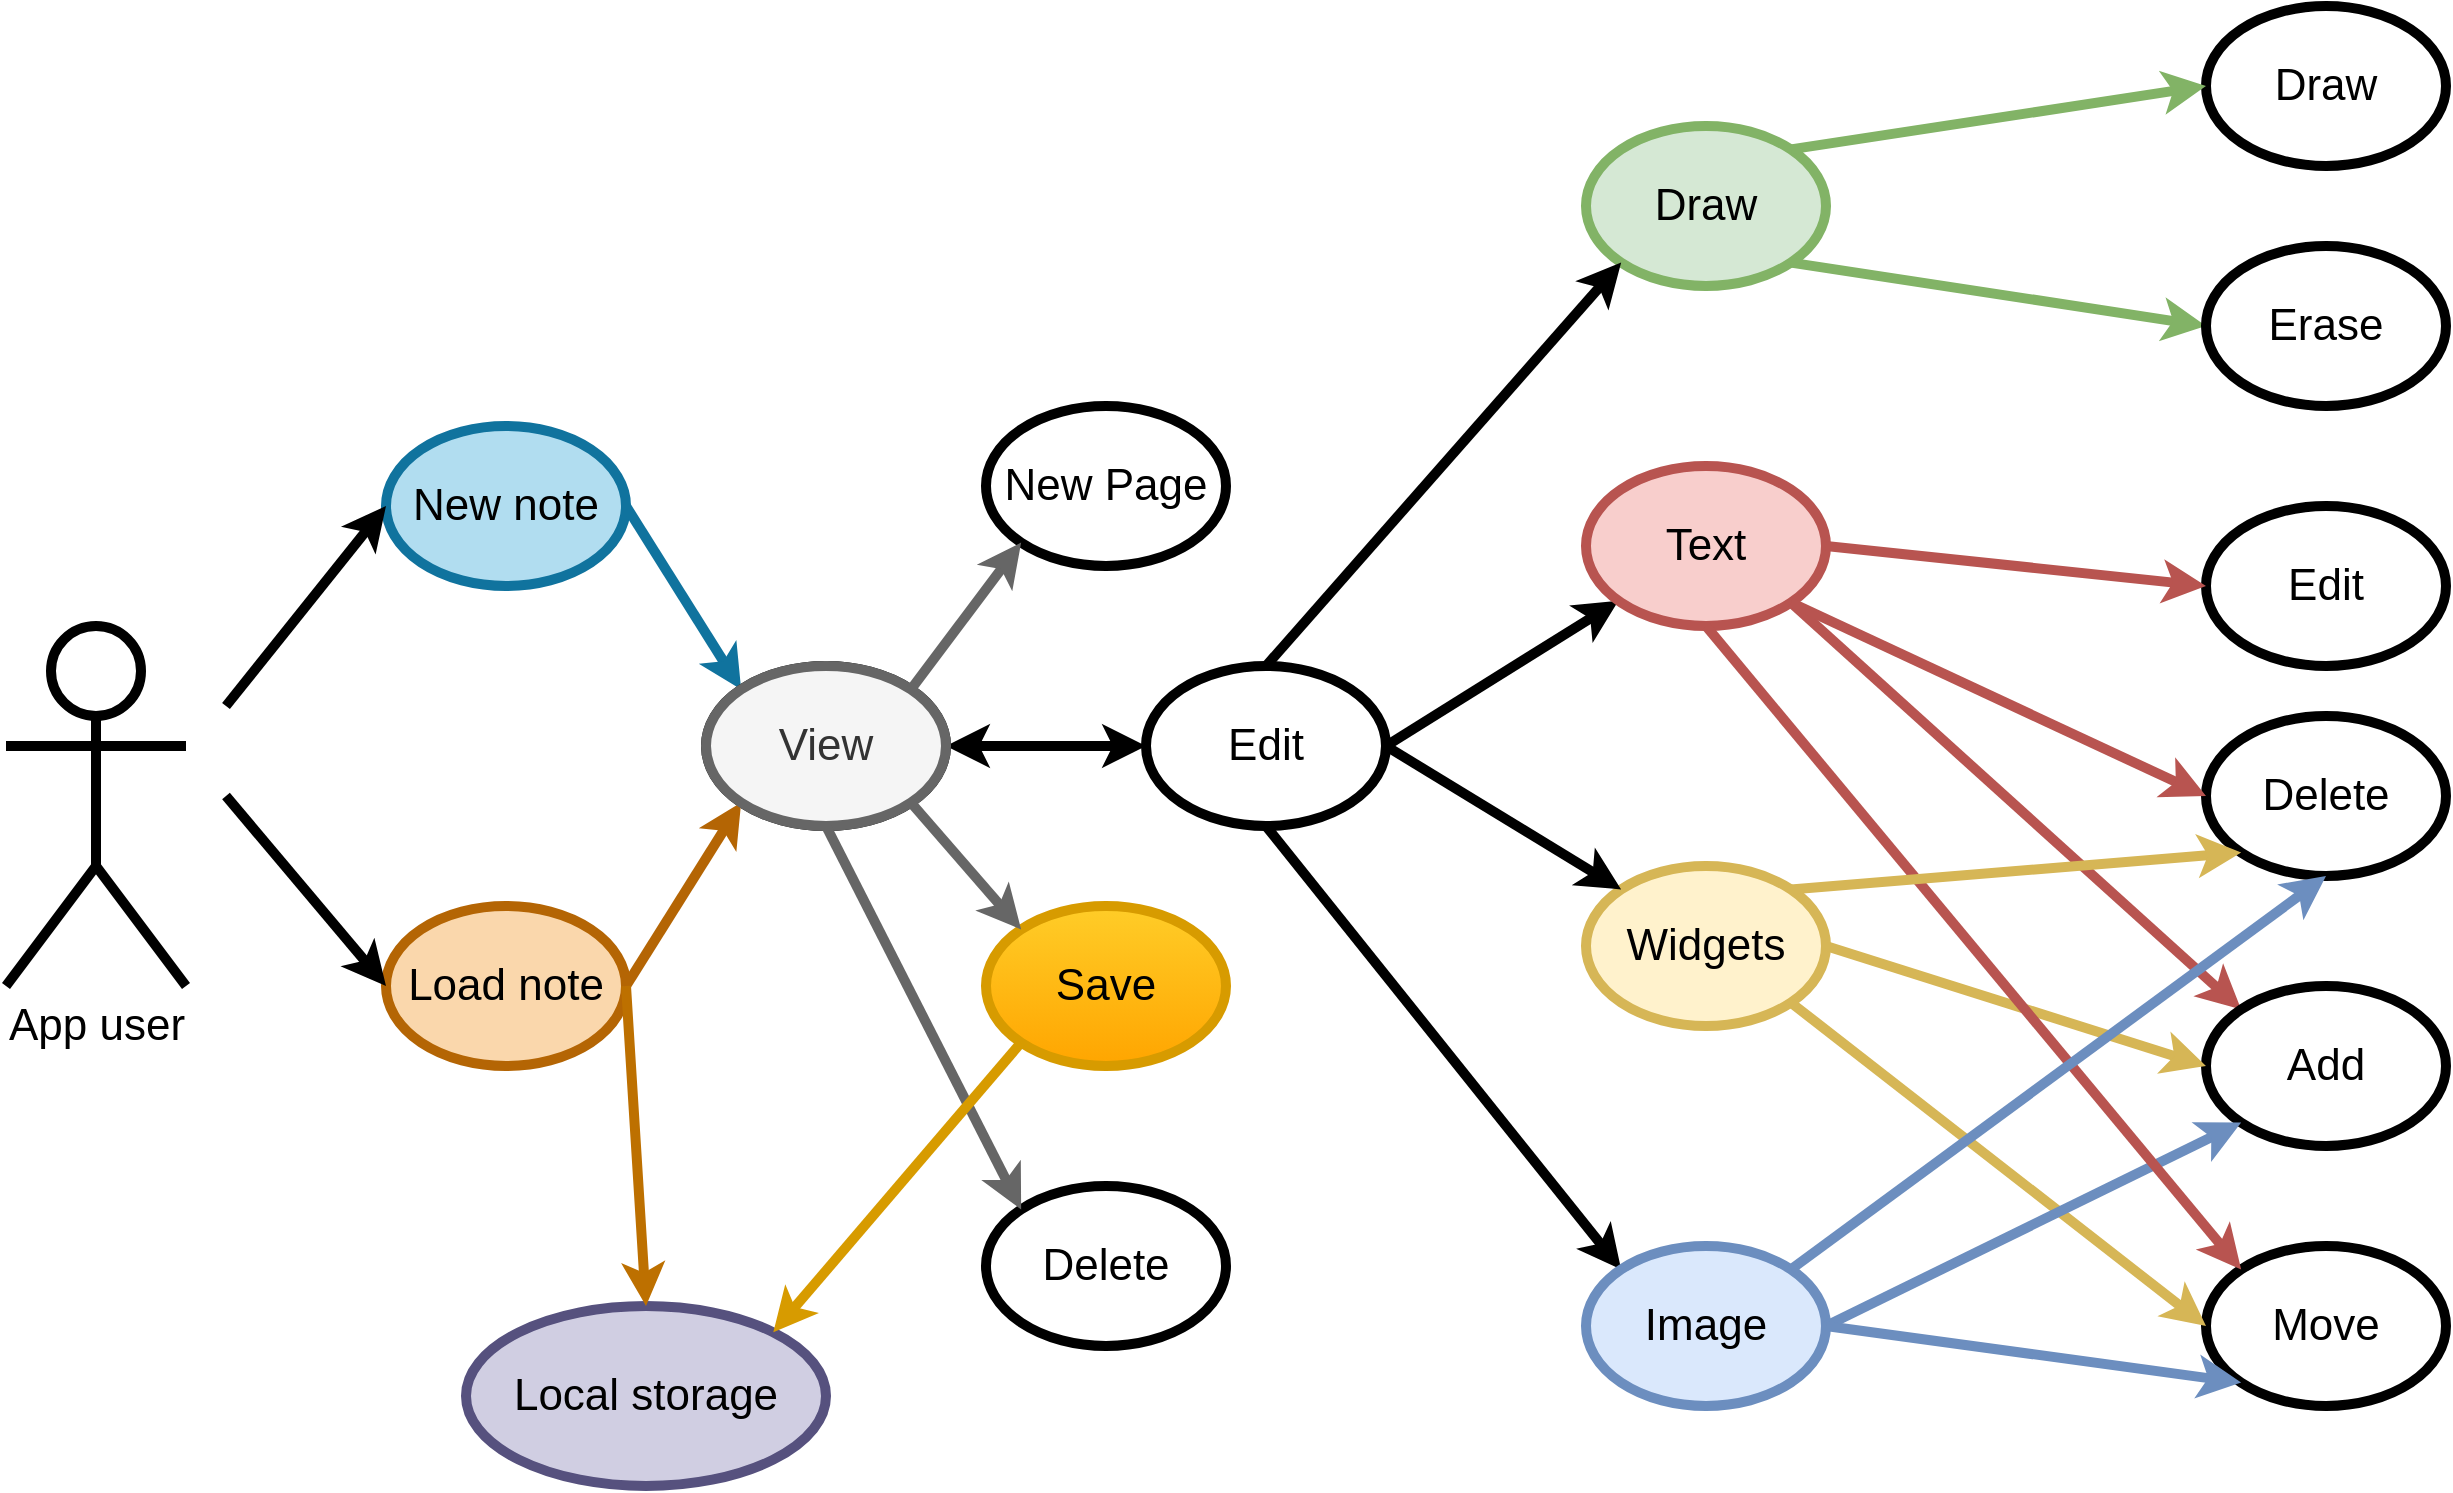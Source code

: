 <mxfile version="18.0.5" type="google"><diagram id="RnCKkCDqMzdgpPwjl8a_" name="Page-1"><mxGraphModel dx="1632" dy="907" grid="1" gridSize="10" guides="1" tooltips="1" connect="1" arrows="1" fold="1" page="1" pageScale="1" pageWidth="1400" pageHeight="850" math="0" shadow="0"><root><mxCell id="0"/><mxCell id="1" parent="0"/><mxCell id="6Z358tvcCGxeogaGo9rU-1" value="&lt;font style=&quot;font-size: 22px;&quot;&gt;App user&lt;/font&gt;" style="shape=umlActor;verticalLabelPosition=bottom;verticalAlign=top;html=1;outlineConnect=0;fontSize=22;strokeWidth=5;" vertex="1" parent="1"><mxGeometry x="10" y="370" width="90" height="180" as="geometry"/></mxCell><mxCell id="6Z358tvcCGxeogaGo9rU-2" value="New note" style="ellipse;whiteSpace=wrap;html=1;fontSize=22;strokeWidth=5;fillColor=#b1ddf0;strokeColor=#10739e;" vertex="1" parent="1"><mxGeometry x="200" y="270" width="120" height="80" as="geometry"/></mxCell><mxCell id="6Z358tvcCGxeogaGo9rU-3" value="Load note" style="ellipse;whiteSpace=wrap;html=1;fontSize=22;strokeWidth=5;fillColor=#fad7ac;strokeColor=#b46504;" vertex="1" parent="1"><mxGeometry x="200" y="510" width="120" height="80" as="geometry"/></mxCell><mxCell id="6Z358tvcCGxeogaGo9rU-5" value="" style="endArrow=classic;html=1;rounded=0;fontSize=18;entryX=0;entryY=0.5;entryDx=0;entryDy=0;strokeWidth=5;" edge="1" parent="1" target="6Z358tvcCGxeogaGo9rU-2"><mxGeometry width="50" height="50" relative="1" as="geometry"><mxPoint x="120" y="410" as="sourcePoint"/><mxPoint x="320" y="450" as="targetPoint"/></mxGeometry></mxCell><mxCell id="6Z358tvcCGxeogaGo9rU-8" value="" style="endArrow=classic;html=1;rounded=0;fontSize=18;entryX=0;entryY=0.5;entryDx=0;entryDy=0;strokeWidth=5;" edge="1" parent="1" target="6Z358tvcCGxeogaGo9rU-3"><mxGeometry width="50" height="50" relative="1" as="geometry"><mxPoint x="120" y="455" as="sourcePoint"/><mxPoint x="320" y="450" as="targetPoint"/></mxGeometry></mxCell><mxCell id="6Z358tvcCGxeogaGo9rU-9" value="" style="endArrow=classic;html=1;rounded=0;fontSize=18;exitX=1;exitY=0.5;exitDx=0;exitDy=0;entryX=0;entryY=0;entryDx=0;entryDy=0;strokeWidth=5;fillColor=#b1ddf0;strokeColor=#10739e;" edge="1" parent="1" source="6Z358tvcCGxeogaGo9rU-2" target="6Z358tvcCGxeogaGo9rU-47"><mxGeometry width="50" height="50" relative="1" as="geometry"><mxPoint x="300" y="490" as="sourcePoint"/><mxPoint x="350" y="420" as="targetPoint"/></mxGeometry></mxCell><mxCell id="6Z358tvcCGxeogaGo9rU-10" value="View note" style="ellipse;whiteSpace=wrap;html=1;fontSize=22;strokeWidth=5;" vertex="1" parent="1"><mxGeometry x="360.0" y="390" width="120" height="80" as="geometry"/></mxCell><mxCell id="6Z358tvcCGxeogaGo9rU-11" value="" style="endArrow=classic;html=1;rounded=0;fontSize=18;exitX=1;exitY=0.5;exitDx=0;exitDy=0;entryX=0;entryY=1;entryDx=0;entryDy=0;strokeWidth=5;fillColor=#fad7ac;strokeColor=#b46504;" edge="1" parent="1" source="6Z358tvcCGxeogaGo9rU-3" target="6Z358tvcCGxeogaGo9rU-47"><mxGeometry width="50" height="50" relative="1" as="geometry"><mxPoint x="320.0" y="310" as="sourcePoint"/><mxPoint x="360.0" y="390" as="targetPoint"/></mxGeometry></mxCell><mxCell id="6Z358tvcCGxeogaGo9rU-12" value="Edit" style="ellipse;whiteSpace=wrap;html=1;fontSize=22;strokeWidth=5;" vertex="1" parent="1"><mxGeometry x="580" y="390" width="120" height="80" as="geometry"/></mxCell><mxCell id="6Z358tvcCGxeogaGo9rU-13" value="" style="endArrow=classic;html=1;fontSize=22;exitX=1;exitY=0.5;exitDx=0;exitDy=0;entryX=0;entryY=0.5;entryDx=0;entryDy=0;strokeWidth=5;rounded=0;startArrow=classic;" edge="1" parent="1" source="6Z358tvcCGxeogaGo9rU-10" target="6Z358tvcCGxeogaGo9rU-12"><mxGeometry width="50" height="50" relative="1" as="geometry"><mxPoint x="320.0" y="310" as="sourcePoint"/><mxPoint x="360.0" y="390" as="targetPoint"/></mxGeometry></mxCell><mxCell id="6Z358tvcCGxeogaGo9rU-16" value="Widgets" style="ellipse;whiteSpace=wrap;html=1;fontSize=22;strokeWidth=5;fillColor=#fff2cc;strokeColor=#d6b656;" vertex="1" parent="1"><mxGeometry x="800" y="490" width="120" height="80" as="geometry"/></mxCell><mxCell id="6Z358tvcCGxeogaGo9rU-17" value="" style="endArrow=classic;html=1;rounded=0;fontSize=18;strokeWidth=5;exitX=1;exitY=0.5;exitDx=0;exitDy=0;entryX=0;entryY=0;entryDx=0;entryDy=0;" edge="1" parent="1" source="6Z358tvcCGxeogaGo9rU-12" target="6Z358tvcCGxeogaGo9rU-16"><mxGeometry width="50" height="50" relative="1" as="geometry"><mxPoint x="410" y="570" as="sourcePoint"/><mxPoint x="460" y="520" as="targetPoint"/></mxGeometry></mxCell><mxCell id="6Z358tvcCGxeogaGo9rU-18" value="Draw" style="ellipse;whiteSpace=wrap;html=1;fontSize=22;strokeWidth=5;fillColor=#d5e8d4;strokeColor=#82b366;" vertex="1" parent="1"><mxGeometry x="800" y="120" width="120" height="80" as="geometry"/></mxCell><mxCell id="6Z358tvcCGxeogaGo9rU-19" value="" style="endArrow=classic;html=1;rounded=0;fontSize=18;strokeWidth=5;entryX=0;entryY=1;entryDx=0;entryDy=0;" edge="1" parent="1" target="6Z358tvcCGxeogaGo9rU-18"><mxGeometry width="50" height="50" relative="1" as="geometry"><mxPoint x="640" y="390" as="sourcePoint"/><mxPoint x="460" y="520" as="targetPoint"/></mxGeometry></mxCell><mxCell id="6Z358tvcCGxeogaGo9rU-20" value="" style="endArrow=classic;html=1;rounded=0;fontSize=18;strokeWidth=5;exitX=1;exitY=0.5;exitDx=0;exitDy=0;" edge="1" parent="1" source="6Z358tvcCGxeogaGo9rU-12" target="6Z358tvcCGxeogaGo9rU-21"><mxGeometry width="50" height="50" relative="1" as="geometry"><mxPoint x="570" y="430" as="sourcePoint"/><mxPoint x="590" y="180" as="targetPoint"/></mxGeometry></mxCell><mxCell id="6Z358tvcCGxeogaGo9rU-21" value="Text" style="ellipse;whiteSpace=wrap;html=1;fontSize=22;strokeWidth=5;fillColor=#f8cecc;strokeColor=#b85450;" vertex="1" parent="1"><mxGeometry x="800" y="290" width="120" height="80" as="geometry"/></mxCell><mxCell id="6Z358tvcCGxeogaGo9rU-22" value="" style="endArrow=classic;html=1;rounded=0;fontSize=18;strokeWidth=5;exitX=0.5;exitY=1;exitDx=0;exitDy=0;entryX=0;entryY=0;entryDx=0;entryDy=0;" edge="1" parent="1" source="6Z358tvcCGxeogaGo9rU-12" target="6Z358tvcCGxeogaGo9rU-23"><mxGeometry width="50" height="50" relative="1" as="geometry"><mxPoint x="570.0" y="440" as="sourcePoint"/><mxPoint x="560" y="660" as="targetPoint"/></mxGeometry></mxCell><mxCell id="6Z358tvcCGxeogaGo9rU-23" value="Image" style="ellipse;whiteSpace=wrap;html=1;fontSize=22;strokeWidth=5;fillColor=#dae8fc;strokeColor=#6c8ebf;" vertex="1" parent="1"><mxGeometry x="800" y="680" width="120" height="80" as="geometry"/></mxCell><mxCell id="6Z358tvcCGxeogaGo9rU-32" value="" style="endArrow=classic;html=1;rounded=0;fontSize=18;strokeWidth=5;exitX=1;exitY=1;exitDx=0;exitDy=0;entryX=0;entryY=0;entryDx=0;entryDy=0;fillColor=#f8cecc;strokeColor=#b85450;" edge="1" parent="1" source="6Z358tvcCGxeogaGo9rU-21" target="6Z358tvcCGxeogaGo9rU-38"><mxGeometry width="50" height="50" relative="1" as="geometry"><mxPoint x="912.426" y="151.716" as="sourcePoint"/><mxPoint x="1070" y="430" as="targetPoint"/></mxGeometry></mxCell><mxCell id="6Z358tvcCGxeogaGo9rU-34" value="Draw" style="ellipse;whiteSpace=wrap;html=1;fontSize=22;strokeWidth=5;" vertex="1" parent="1"><mxGeometry x="1110" y="60" width="120" height="80" as="geometry"/></mxCell><mxCell id="6Z358tvcCGxeogaGo9rU-35" value="" style="endArrow=classic;html=1;rounded=0;fontSize=18;strokeWidth=5;exitX=1;exitY=0;exitDx=0;exitDy=0;entryX=0;entryY=0.5;entryDx=0;entryDy=0;fillColor=#d5e8d4;strokeColor=#82b366;" edge="1" parent="1" target="6Z358tvcCGxeogaGo9rU-34" source="6Z358tvcCGxeogaGo9rU-18"><mxGeometry width="50" height="50" relative="1" as="geometry"><mxPoint x="902.426" y="331.716" as="sourcePoint"/><mxPoint x="836.607" y="403.233" as="targetPoint"/></mxGeometry></mxCell><mxCell id="6Z358tvcCGxeogaGo9rU-36" value="" style="endArrow=classic;html=1;rounded=0;fontSize=18;strokeWidth=5;exitX=1;exitY=1;exitDx=0;exitDy=0;entryX=0;entryY=0.5;entryDx=0;entryDy=0;fillColor=#d5e8d4;strokeColor=#82b366;" edge="1" parent="1" target="6Z358tvcCGxeogaGo9rU-37" source="6Z358tvcCGxeogaGo9rU-18"><mxGeometry width="50" height="50" relative="1" as="geometry"><mxPoint x="902.426" y="388.284" as="sourcePoint"/><mxPoint x="1000" y="410" as="targetPoint"/></mxGeometry></mxCell><mxCell id="6Z358tvcCGxeogaGo9rU-37" value="Erase" style="ellipse;whiteSpace=wrap;html=1;fontSize=22;strokeWidth=5;" vertex="1" parent="1"><mxGeometry x="1110" y="180" width="120" height="80" as="geometry"/></mxCell><mxCell id="6Z358tvcCGxeogaGo9rU-38" value="Add" style="ellipse;whiteSpace=wrap;html=1;fontSize=22;strokeWidth=5;" vertex="1" parent="1"><mxGeometry x="1110" y="550" width="120" height="80" as="geometry"/></mxCell><mxCell id="6Z358tvcCGxeogaGo9rU-39" value="" style="endArrow=classic;html=1;rounded=0;fontSize=18;strokeWidth=5;exitX=1;exitY=0.5;exitDx=0;exitDy=0;entryX=0;entryY=0.5;entryDx=0;entryDy=0;fillColor=#fff2cc;strokeColor=#d6b656;" edge="1" parent="1" target="6Z358tvcCGxeogaGo9rU-38" source="6Z358tvcCGxeogaGo9rU-16"><mxGeometry width="50" height="50" relative="1" as="geometry"><mxPoint x="902.426" y="521.716" as="sourcePoint"/><mxPoint x="836.607" y="593.233" as="targetPoint"/></mxGeometry></mxCell><mxCell id="6Z358tvcCGxeogaGo9rU-41" value="Edit" style="ellipse;whiteSpace=wrap;html=1;fontSize=22;strokeWidth=5;" vertex="1" parent="1"><mxGeometry x="1110" y="310" width="120" height="80" as="geometry"/></mxCell><mxCell id="6Z358tvcCGxeogaGo9rU-42" value="Move" style="ellipse;whiteSpace=wrap;html=1;fontSize=22;strokeWidth=5;" vertex="1" parent="1"><mxGeometry x="1110" y="680" width="120" height="80" as="geometry"/></mxCell><mxCell id="6Z358tvcCGxeogaGo9rU-43" value="" style="endArrow=classic;html=1;rounded=0;fontSize=18;strokeWidth=5;exitX=1;exitY=1;exitDx=0;exitDy=0;entryX=0;entryY=0.5;entryDx=0;entryDy=0;fillColor=#fff2cc;strokeColor=#d6b656;" edge="1" parent="1" target="6Z358tvcCGxeogaGo9rU-42" source="6Z358tvcCGxeogaGo9rU-16"><mxGeometry width="50" height="50" relative="1" as="geometry"><mxPoint x="909.996" y="711.716" as="sourcePoint"/><mxPoint x="844.177" y="783.233" as="targetPoint"/></mxGeometry></mxCell><mxCell id="6Z358tvcCGxeogaGo9rU-44" value="" style="endArrow=classic;html=1;rounded=0;fontSize=18;strokeWidth=5;exitX=1;exitY=0.5;exitDx=0;exitDy=0;entryX=0;entryY=1;entryDx=0;entryDy=0;fillColor=#dae8fc;strokeColor=#6c8ebf;" edge="1" parent="1" target="6Z358tvcCGxeogaGo9rU-38" source="6Z358tvcCGxeogaGo9rU-23"><mxGeometry width="50" height="50" relative="1" as="geometry"><mxPoint x="909.996" y="768.284" as="sourcePoint"/><mxPoint x="1007.57" y="790" as="targetPoint"/></mxGeometry></mxCell><mxCell id="6Z358tvcCGxeogaGo9rU-45" value="Delete" style="ellipse;whiteSpace=wrap;html=1;fontSize=22;strokeWidth=5;" vertex="1" parent="1"><mxGeometry x="1110" y="415" width="120" height="80" as="geometry"/></mxCell><mxCell id="6Z358tvcCGxeogaGo9rU-47" value="View" style="ellipse;whiteSpace=wrap;html=1;fontSize=22;strokeWidth=5;fillColor=#f5f5f5;fontColor=#333333;strokeColor=#666666;" vertex="1" parent="1"><mxGeometry x="360.0" y="390" width="120" height="80" as="geometry"/></mxCell><mxCell id="6Z358tvcCGxeogaGo9rU-49" value="" style="endArrow=classic;html=1;rounded=0;fontSize=18;strokeWidth=5;exitX=1;exitY=0.5;exitDx=0;exitDy=0;entryX=0;entryY=0.5;entryDx=0;entryDy=0;fillColor=#f8cecc;strokeColor=#b85450;" edge="1" parent="1" source="6Z358tvcCGxeogaGo9rU-21" target="6Z358tvcCGxeogaGo9rU-41"><mxGeometry width="50" height="50" relative="1" as="geometry"><mxPoint x="902.43" y="381.64" as="sourcePoint"/><mxPoint x="1110.004" y="478.356" as="targetPoint"/></mxGeometry></mxCell><mxCell id="6Z358tvcCGxeogaGo9rU-50" value="" style="endArrow=classic;html=1;rounded=0;fontSize=18;strokeWidth=5;exitX=0.5;exitY=1;exitDx=0;exitDy=0;entryX=0;entryY=0;entryDx=0;entryDy=0;fillColor=#f8cecc;strokeColor=#b85450;" edge="1" parent="1" source="6Z358tvcCGxeogaGo9rU-21" target="6Z358tvcCGxeogaGo9rU-42"><mxGeometry width="50" height="50" relative="1" as="geometry"><mxPoint x="912.426" y="368.284" as="sourcePoint"/><mxPoint x="1137.574" y="511.716" as="targetPoint"/></mxGeometry></mxCell><mxCell id="6Z358tvcCGxeogaGo9rU-51" value="" style="endArrow=classic;html=1;rounded=0;fontSize=18;strokeWidth=5;exitX=1;exitY=0.5;exitDx=0;exitDy=0;entryX=0;entryY=1;entryDx=0;entryDy=0;fillColor=#dae8fc;strokeColor=#6c8ebf;" edge="1" parent="1" source="6Z358tvcCGxeogaGo9rU-23" target="6Z358tvcCGxeogaGo9rU-42"><mxGeometry width="50" height="50" relative="1" as="geometry"><mxPoint x="912.426" y="681.716" as="sourcePoint"/><mxPoint x="1137.574" y="568.284" as="targetPoint"/></mxGeometry></mxCell><mxCell id="6Z358tvcCGxeogaGo9rU-52" value="" style="endArrow=classic;html=1;rounded=0;fontSize=18;strokeWidth=5;exitX=1;exitY=1;exitDx=0;exitDy=0;entryX=0;entryY=0.5;entryDx=0;entryDy=0;fillColor=#f8cecc;strokeColor=#b85450;" edge="1" parent="1" source="6Z358tvcCGxeogaGo9rU-21" target="6Z358tvcCGxeogaGo9rU-45"><mxGeometry width="50" height="50" relative="1" as="geometry"><mxPoint x="912.426" y="368.284" as="sourcePoint"/><mxPoint x="1137.574" y="551.716" as="targetPoint"/></mxGeometry></mxCell><mxCell id="6Z358tvcCGxeogaGo9rU-53" value="" style="endArrow=classic;html=1;rounded=0;fontSize=18;strokeWidth=5;exitX=1;exitY=0;exitDx=0;exitDy=0;entryX=0.5;entryY=1;entryDx=0;entryDy=0;fillColor=#dae8fc;strokeColor=#6c8ebf;" edge="1" parent="1" source="6Z358tvcCGxeogaGo9rU-23" target="6Z358tvcCGxeogaGo9rU-45"><mxGeometry width="50" height="50" relative="1" as="geometry"><mxPoint x="912.426" y="368.284" as="sourcePoint"/><mxPoint x="1120" y="480" as="targetPoint"/></mxGeometry></mxCell><mxCell id="6Z358tvcCGxeogaGo9rU-54" value="" style="endArrow=classic;html=1;rounded=0;fontSize=18;strokeWidth=5;exitX=1;exitY=0;exitDx=0;exitDy=0;entryX=0;entryY=1;entryDx=0;entryDy=0;fillColor=#fff2cc;strokeColor=#d6b656;" edge="1" parent="1" source="6Z358tvcCGxeogaGo9rU-16" target="6Z358tvcCGxeogaGo9rU-45"><mxGeometry width="50" height="50" relative="1" as="geometry"><mxPoint x="889.996" y="498.284" as="sourcePoint"/><mxPoint x="1097.57" y="610" as="targetPoint"/></mxGeometry></mxCell><mxCell id="6Z358tvcCGxeogaGo9rU-55" value="&lt;div style=&quot;font-size: 22px;&quot;&gt;Save&lt;/div&gt;" style="ellipse;whiteSpace=wrap;html=1;fontSize=22;strokeWidth=5;fillColor=#ffcd28;strokeColor=#d79b00;gradientColor=#ffa500;" vertex="1" parent="1"><mxGeometry x="500" y="510" width="120" height="80" as="geometry"/></mxCell><mxCell id="6Z358tvcCGxeogaGo9rU-56" value="" style="endArrow=classic;html=1;rounded=0;fontSize=18;exitX=1;exitY=1;exitDx=0;exitDy=0;entryX=0;entryY=0;entryDx=0;entryDy=0;strokeWidth=5;fillColor=#f5f5f5;strokeColor=#666666;" edge="1" parent="1" source="6Z358tvcCGxeogaGo9rU-47" target="6Z358tvcCGxeogaGo9rU-55"><mxGeometry width="50" height="50" relative="1" as="geometry"><mxPoint x="470.0" y="370" as="sourcePoint"/><mxPoint x="570" y="370" as="targetPoint"/></mxGeometry></mxCell><mxCell id="6Z358tvcCGxeogaGo9rU-57" value="New Page" style="ellipse;whiteSpace=wrap;html=1;fontSize=22;strokeWidth=5;" vertex="1" parent="1"><mxGeometry x="500" y="260" width="120" height="80" as="geometry"/></mxCell><mxCell id="6Z358tvcCGxeogaGo9rU-58" value="" style="endArrow=classic;html=1;rounded=0;fontSize=18;entryX=0;entryY=1;entryDx=0;entryDy=0;strokeWidth=5;fillColor=#f5f5f5;strokeColor=#666666;exitX=1;exitY=0;exitDx=0;exitDy=0;" edge="1" parent="1" source="6Z358tvcCGxeogaGo9rU-47" target="6Z358tvcCGxeogaGo9rU-57"><mxGeometry width="50" height="50" relative="1" as="geometry"><mxPoint x="460" y="410" as="sourcePoint"/><mxPoint x="537.57" y="350" as="targetPoint"/></mxGeometry></mxCell><mxCell id="6Z358tvcCGxeogaGo9rU-59" value="Delete" style="ellipse;whiteSpace=wrap;html=1;fontSize=22;strokeWidth=5;" vertex="1" parent="1"><mxGeometry x="500" y="650" width="120" height="80" as="geometry"/></mxCell><mxCell id="6Z358tvcCGxeogaGo9rU-63" value="" style="endArrow=classic;html=1;rounded=0;fontSize=18;exitX=0.5;exitY=1;exitDx=0;exitDy=0;entryX=0;entryY=0;entryDx=0;entryDy=0;strokeWidth=5;fillColor=#f5f5f5;strokeColor=#666666;" edge="1" parent="1" source="6Z358tvcCGxeogaGo9rU-47" target="6Z358tvcCGxeogaGo9rU-59"><mxGeometry width="50" height="50" relative="1" as="geometry"><mxPoint x="412.426" y="470.004" as="sourcePoint"/><mxPoint x="480.0" y="501.72" as="targetPoint"/></mxGeometry></mxCell><mxCell id="6Z358tvcCGxeogaGo9rU-70" value="Local storage" style="ellipse;whiteSpace=wrap;html=1;fontSize=22;strokeWidth=5;fillColor=#d0cee2;strokeColor=#56517e;" vertex="1" parent="1"><mxGeometry x="240" y="710" width="180" height="90" as="geometry"/></mxCell><mxCell id="6Z358tvcCGxeogaGo9rU-71" value="" style="endArrow=classic;html=1;rounded=0;fontSize=18;entryX=1;entryY=0;entryDx=0;entryDy=0;strokeWidth=5;exitX=0;exitY=1;exitDx=0;exitDy=0;fillColor=#ffcd28;gradientColor=#ffa500;strokeColor=#d79b00;" edge="1" parent="1" source="6Z358tvcCGxeogaGo9rU-55" target="6Z358tvcCGxeogaGo9rU-70"><mxGeometry width="50" height="50" relative="1" as="geometry"><mxPoint x="540" y="610" as="sourcePoint"/><mxPoint x="420.0" y="710" as="targetPoint"/><Array as="points"/></mxGeometry></mxCell><mxCell id="6Z358tvcCGxeogaGo9rU-72" value="" style="endArrow=classic;html=1;rounded=0;fontSize=18;entryX=0.5;entryY=0;entryDx=0;entryDy=0;strokeWidth=5;exitX=1;exitY=0.5;exitDx=0;exitDy=0;fillColor=#f0a30a;strokeColor=#BD7000;" edge="1" parent="1" source="6Z358tvcCGxeogaGo9rU-3" target="6Z358tvcCGxeogaGo9rU-70"><mxGeometry width="50" height="50" relative="1" as="geometry"><mxPoint x="350" y="625" as="sourcePoint"/><mxPoint x="430" y="720" as="targetPoint"/></mxGeometry></mxCell></root></mxGraphModel></diagram></mxfile>